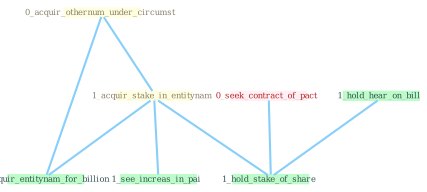 Graph G{ 
    node
    [shape=polygon,style=filled,width=.5,height=.06,color="#BDFCC9",fixedsize=true,fontsize=4,
    fontcolor="#2f4f4f"];
    {node
    [color="#ffffe0", fontcolor="#8b7d6b"] "0_acquir_othernum_under_circumst " "1_acquir_stake_in_entitynam "}
{node [color="#fff0f5", fontcolor="#b22222"] "0_seek_contract_of_pact "}
edge [color="#B0E2FF"];

	"0_acquir_othernum_under_circumst " -- "1_acquir_stake_in_entitynam " [w="1", color="#87cefa" ];
	"0_acquir_othernum_under_circumst " -- "0_acquir_entitynam_for_billion " [w="1", color="#87cefa" ];
	"1_acquir_stake_in_entitynam " -- "0_acquir_entitynam_for_billion " [w="1", color="#87cefa" ];
	"1_acquir_stake_in_entitynam " -- "1_see_increas_in_pai " [w="1", color="#87cefa" ];
	"1_acquir_stake_in_entitynam " -- "1_hold_stake_of_share " [w="1", color="#87cefa" ];
	"0_seek_contract_of_pact " -- "1_hold_stake_of_share " [w="1", color="#87cefa" ];
	"1_hold_hear_on_bill " -- "1_hold_stake_of_share " [w="1", color="#87cefa" ];
}